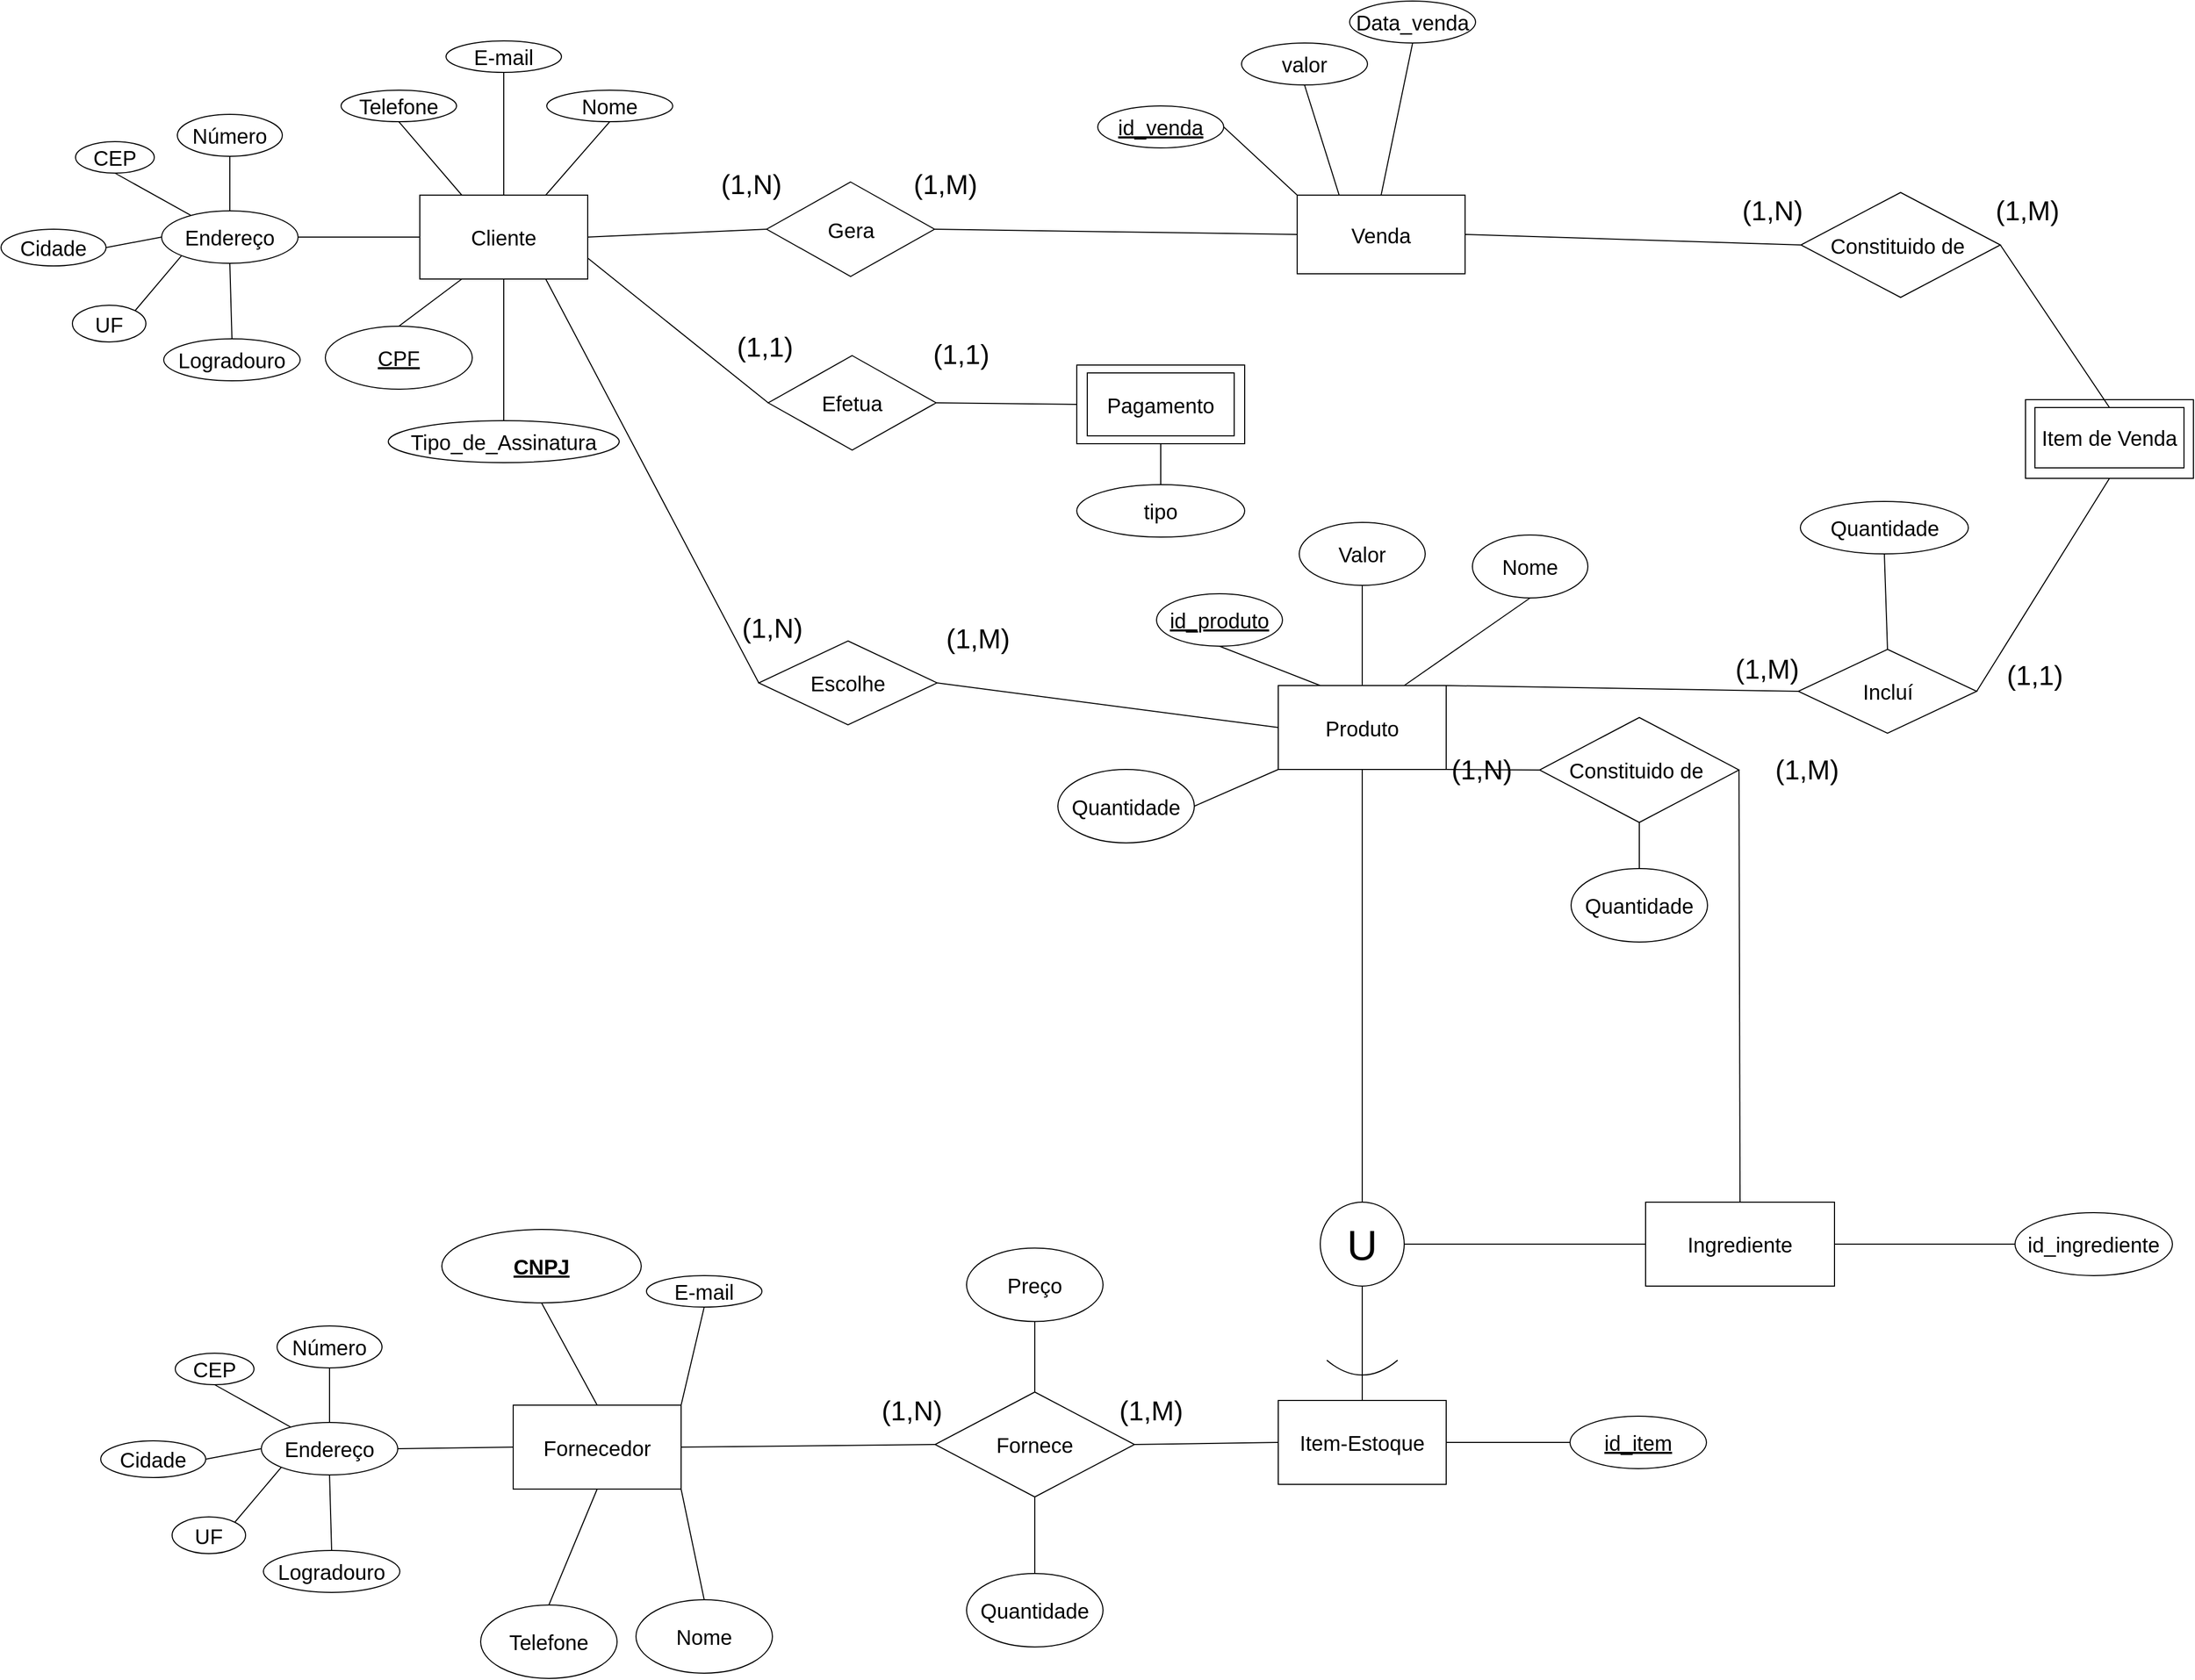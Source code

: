 <mxfile version="24.7.17">
  <diagram name="Página-1" id="vJEMWnyEoqHbHypD12Wy">
    <mxGraphModel dx="1707" dy="1764" grid="0" gridSize="10" guides="1" tooltips="1" connect="1" arrows="1" fold="1" page="1" pageScale="1" pageWidth="827" pageHeight="1169" background="none" math="0" shadow="0">
      <root>
        <mxCell id="0" />
        <mxCell id="1" parent="0" />
        <mxCell id="2FXXEjFqD5Uwn6YSj8MS-2" value="&lt;font style=&quot;font-size: 20px;&quot;&gt;Produto&lt;/font&gt;" style="rounded=0;whiteSpace=wrap;html=1;" parent="1" vertex="1">
          <mxGeometry x="760" y="492.5" width="160" height="80" as="geometry" />
        </mxCell>
        <mxCell id="2FXXEjFqD5Uwn6YSj8MS-7" value="&lt;font style=&quot;font-size: 20px;&quot;&gt;Cliente&lt;/font&gt;" style="rounded=0;whiteSpace=wrap;html=1;" parent="1" vertex="1">
          <mxGeometry x="-58" y="25" width="160" height="80" as="geometry" />
        </mxCell>
        <mxCell id="2FXXEjFqD5Uwn6YSj8MS-8" value="&lt;font style=&quot;font-size: 20px;&quot;&gt;Escolhe&lt;/font&gt;" style="rhombus;whiteSpace=wrap;html=1;" parent="1" vertex="1">
          <mxGeometry x="265" y="450" width="170" height="80" as="geometry" />
        </mxCell>
        <mxCell id="2FXXEjFqD5Uwn6YSj8MS-18" value="&lt;font style=&quot;font-size: 20px;&quot;&gt;Nome&lt;/font&gt;" style="ellipse;whiteSpace=wrap;html=1;" parent="1" vertex="1">
          <mxGeometry x="63" y="-75" width="120" height="30" as="geometry" />
        </mxCell>
        <mxCell id="2FXXEjFqD5Uwn6YSj8MS-21" value="&lt;font style=&quot;font-size: 20px;&quot;&gt;&lt;u&gt;CPF&lt;/u&gt;&lt;/font&gt;" style="ellipse;whiteSpace=wrap;html=1;" parent="1" vertex="1">
          <mxGeometry x="-148" y="150" width="140" height="60" as="geometry" />
        </mxCell>
        <mxCell id="2FXXEjFqD5Uwn6YSj8MS-23" value="&lt;span style=&quot;font-size: 20px;&quot;&gt;Tipo_de_Assinatura&lt;/span&gt;" style="ellipse;whiteSpace=wrap;html=1;" parent="1" vertex="1">
          <mxGeometry x="-88" y="240" width="220" height="40" as="geometry" />
        </mxCell>
        <mxCell id="2FXXEjFqD5Uwn6YSj8MS-25" value="&lt;font style=&quot;font-size: 20px;&quot;&gt;E-mail&lt;/font&gt;" style="ellipse;whiteSpace=wrap;html=1;" parent="1" vertex="1">
          <mxGeometry x="-33" y="-122" width="110" height="30" as="geometry" />
        </mxCell>
        <mxCell id="2FXXEjFqD5Uwn6YSj8MS-27" value="&lt;font style=&quot;font-size: 20px;&quot;&gt;Telefone&lt;/font&gt;" style="ellipse;whiteSpace=wrap;html=1;" parent="1" vertex="1">
          <mxGeometry x="-133" y="-75" width="110" height="30" as="geometry" />
        </mxCell>
        <mxCell id="2FXXEjFqD5Uwn6YSj8MS-35" value="&lt;font style=&quot;font-size: 20px;&quot;&gt;&lt;u&gt;id_produto&lt;/u&gt;&lt;/font&gt;" style="ellipse;whiteSpace=wrap;html=1;" parent="1" vertex="1">
          <mxGeometry x="644" y="405" width="120" height="50" as="geometry" />
        </mxCell>
        <mxCell id="2FXXEjFqD5Uwn6YSj8MS-37" value="&lt;font style=&quot;font-size: 20px;&quot;&gt;Nome&lt;/font&gt;" style="ellipse;whiteSpace=wrap;html=1;" parent="1" vertex="1">
          <mxGeometry x="945" y="349" width="110" height="60" as="geometry" />
        </mxCell>
        <mxCell id="2FXXEjFqD5Uwn6YSj8MS-43" value="&lt;font style=&quot;font-size: 20px;&quot;&gt;Quantidade&lt;/font&gt;" style="ellipse;whiteSpace=wrap;html=1;" parent="1" vertex="1">
          <mxGeometry x="550" y="572.5" width="130" height="70" as="geometry" />
        </mxCell>
        <mxCell id="2FXXEjFqD5Uwn6YSj8MS-45" value="&lt;font style=&quot;font-size: 20px;&quot;&gt;Valor&lt;/font&gt;" style="ellipse;whiteSpace=wrap;html=1;" parent="1" vertex="1">
          <mxGeometry x="780" y="337" width="120" height="60" as="geometry" />
        </mxCell>
        <mxCell id="2FXXEjFqD5Uwn6YSj8MS-75" value="" style="endArrow=none;html=1;rounded=0;exitX=0.5;exitY=1;exitDx=0;exitDy=0;entryX=0.25;entryY=0;entryDx=0;entryDy=0;" parent="1" source="2FXXEjFqD5Uwn6YSj8MS-35" target="2FXXEjFqD5Uwn6YSj8MS-2" edge="1">
          <mxGeometry width="50" height="50" relative="1" as="geometry">
            <mxPoint x="840" y="662.5" as="sourcePoint" />
            <mxPoint x="800" y="582.5" as="targetPoint" />
          </mxGeometry>
        </mxCell>
        <mxCell id="2FXXEjFqD5Uwn6YSj8MS-76" value="" style="endArrow=none;html=1;rounded=0;exitX=0.5;exitY=1;exitDx=0;exitDy=0;entryX=0.75;entryY=0;entryDx=0;entryDy=0;" parent="1" source="2FXXEjFqD5Uwn6YSj8MS-37" target="2FXXEjFqD5Uwn6YSj8MS-2" edge="1">
          <mxGeometry width="50" height="50" relative="1" as="geometry">
            <mxPoint x="800" y="642.5" as="sourcePoint" />
            <mxPoint x="915" y="501" as="targetPoint" />
          </mxGeometry>
        </mxCell>
        <mxCell id="2FXXEjFqD5Uwn6YSj8MS-77" value="" style="endArrow=none;html=1;rounded=0;exitX=1;exitY=0.5;exitDx=0;exitDy=0;entryX=0;entryY=1;entryDx=0;entryDy=0;" parent="1" source="2FXXEjFqD5Uwn6YSj8MS-43" target="2FXXEjFqD5Uwn6YSj8MS-2" edge="1">
          <mxGeometry width="50" height="50" relative="1" as="geometry">
            <mxPoint x="640" y="592.5" as="sourcePoint" />
            <mxPoint x="820" y="592.5" as="targetPoint" />
          </mxGeometry>
        </mxCell>
        <mxCell id="2FXXEjFqD5Uwn6YSj8MS-78" value="" style="endArrow=none;html=1;rounded=0;exitX=0.5;exitY=1;exitDx=0;exitDy=0;" parent="1" source="2FXXEjFqD5Uwn6YSj8MS-45" target="2FXXEjFqD5Uwn6YSj8MS-2" edge="1">
          <mxGeometry width="50" height="50" relative="1" as="geometry">
            <mxPoint x="630.0" y="482.5" as="sourcePoint" />
            <mxPoint x="830" y="602.5" as="targetPoint" />
          </mxGeometry>
        </mxCell>
        <mxCell id="2FXXEjFqD5Uwn6YSj8MS-79" value="" style="endArrow=none;html=1;rounded=0;exitX=0;exitY=0.5;exitDx=0;exitDy=0;entryX=1;entryY=1;entryDx=0;entryDy=0;" parent="1" source="KZcAOmHXJrTHvpEGFcvV-15" target="2FXXEjFqD5Uwn6YSj8MS-2" edge="1">
          <mxGeometry width="50" height="50" relative="1" as="geometry">
            <mxPoint x="800" y="620" as="sourcePoint" />
            <mxPoint x="680" y="800" as="targetPoint" />
          </mxGeometry>
        </mxCell>
        <mxCell id="2FXXEjFqD5Uwn6YSj8MS-80" value="" style="endArrow=none;html=1;rounded=0;exitX=0.75;exitY=0;exitDx=0;exitDy=0;entryX=0.5;entryY=1;entryDx=0;entryDy=0;" parent="1" source="2FXXEjFqD5Uwn6YSj8MS-7" target="2FXXEjFqD5Uwn6YSj8MS-18" edge="1">
          <mxGeometry width="50" height="50" relative="1" as="geometry">
            <mxPoint x="232" y="65" as="sourcePoint" />
            <mxPoint x="282" y="15" as="targetPoint" />
          </mxGeometry>
        </mxCell>
        <mxCell id="2FXXEjFqD5Uwn6YSj8MS-82" value="" style="endArrow=none;html=1;rounded=0;exitX=0.5;exitY=0;exitDx=0;exitDy=0;entryX=0.5;entryY=1;entryDx=0;entryDy=0;" parent="1" source="2FXXEjFqD5Uwn6YSj8MS-7" target="2FXXEjFqD5Uwn6YSj8MS-25" edge="1">
          <mxGeometry width="50" height="50" relative="1" as="geometry">
            <mxPoint x="112" y="35" as="sourcePoint" />
            <mxPoint x="212" y="10" as="targetPoint" />
          </mxGeometry>
        </mxCell>
        <mxCell id="2FXXEjFqD5Uwn6YSj8MS-83" value="" style="endArrow=none;html=1;rounded=0;exitX=0.25;exitY=0;exitDx=0;exitDy=0;entryX=0.5;entryY=1;entryDx=0;entryDy=0;" parent="1" source="2FXXEjFqD5Uwn6YSj8MS-7" target="2FXXEjFqD5Uwn6YSj8MS-27" edge="1">
          <mxGeometry width="50" height="50" relative="1" as="geometry">
            <mxPoint x="122" y="45" as="sourcePoint" />
            <mxPoint x="32" y="-65" as="targetPoint" />
          </mxGeometry>
        </mxCell>
        <mxCell id="2FXXEjFqD5Uwn6YSj8MS-84" value="" style="endArrow=none;html=1;rounded=0;exitX=0.5;exitY=1;exitDx=0;exitDy=0;entryX=0.5;entryY=0;entryDx=0;entryDy=0;" parent="1" source="2FXXEjFqD5Uwn6YSj8MS-7" target="2FXXEjFqD5Uwn6YSj8MS-23" edge="1">
          <mxGeometry width="50" height="50" relative="1" as="geometry">
            <mxPoint x="132" y="55" as="sourcePoint" />
            <mxPoint x="46" y="298" as="targetPoint" />
          </mxGeometry>
        </mxCell>
        <mxCell id="2FXXEjFqD5Uwn6YSj8MS-85" value="" style="endArrow=none;html=1;rounded=0;entryX=0.5;entryY=0;entryDx=0;entryDy=0;exitX=0.25;exitY=1;exitDx=0;exitDy=0;" parent="1" source="2FXXEjFqD5Uwn6YSj8MS-7" target="2FXXEjFqD5Uwn6YSj8MS-21" edge="1">
          <mxGeometry width="50" height="50" relative="1" as="geometry">
            <mxPoint x="2" y="115" as="sourcePoint" />
            <mxPoint x="-118" y="85" as="targetPoint" />
          </mxGeometry>
        </mxCell>
        <mxCell id="2FXXEjFqD5Uwn6YSj8MS-89" value="&lt;span style=&quot;font-size: 20px;&quot;&gt;Endereço&lt;/span&gt;" style="ellipse;whiteSpace=wrap;html=1;" parent="1" vertex="1">
          <mxGeometry x="-304" y="40" width="130" height="50" as="geometry" />
        </mxCell>
        <mxCell id="2FXXEjFqD5Uwn6YSj8MS-90" value="" style="endArrow=none;html=1;rounded=0;exitX=0;exitY=0.5;exitDx=0;exitDy=0;entryX=1;entryY=0.5;entryDx=0;entryDy=0;" parent="1" source="2FXXEjFqD5Uwn6YSj8MS-7" target="2FXXEjFqD5Uwn6YSj8MS-89" edge="1">
          <mxGeometry width="50" height="50" relative="1" as="geometry">
            <mxPoint x="32" y="35" as="sourcePoint" />
            <mxPoint x="42" y="-55" as="targetPoint" />
          </mxGeometry>
        </mxCell>
        <mxCell id="2FXXEjFqD5Uwn6YSj8MS-92" value="&lt;font style=&quot;font-size: 20px;&quot;&gt;Venda&lt;/font&gt;" style="rounded=0;whiteSpace=wrap;html=1;" parent="1" vertex="1">
          <mxGeometry x="778" y="25" width="160" height="75" as="geometry" />
        </mxCell>
        <mxCell id="zRSC-BOtXgD7wjb17peZ-1" value="&lt;font style=&quot;font-size: 20px;&quot;&gt;Data_venda&lt;/font&gt;" style="ellipse;whiteSpace=wrap;html=1;" parent="1" vertex="1">
          <mxGeometry x="828" y="-160" width="120" height="40" as="geometry" />
        </mxCell>
        <mxCell id="zRSC-BOtXgD7wjb17peZ-2" value="&lt;font style=&quot;font-size: 20px;&quot;&gt;valor&lt;/font&gt;" style="ellipse;whiteSpace=wrap;html=1;" parent="1" vertex="1">
          <mxGeometry x="725" y="-120" width="120" height="40" as="geometry" />
        </mxCell>
        <mxCell id="zRSC-BOtXgD7wjb17peZ-3" value="&lt;font style=&quot;font-size: 20px;&quot;&gt;&lt;u&gt;id_venda&lt;/u&gt;&lt;/font&gt;" style="ellipse;whiteSpace=wrap;html=1;" parent="1" vertex="1">
          <mxGeometry x="588" y="-60" width="120" height="40" as="geometry" />
        </mxCell>
        <mxCell id="zRSC-BOtXgD7wjb17peZ-23" value="&lt;font style=&quot;font-size: 20px;&quot;&gt;Efetua&lt;/font&gt;" style="rhombus;whiteSpace=wrap;html=1;" parent="1" vertex="1">
          <mxGeometry x="274" y="178" width="160" height="90" as="geometry" />
        </mxCell>
        <mxCell id="zRSC-BOtXgD7wjb17peZ-27" value="&lt;font style=&quot;font-size: 20px;&quot;&gt;Incluí&lt;/font&gt;" style="rhombus;whiteSpace=wrap;html=1;" parent="1" vertex="1">
          <mxGeometry x="1255.5" y="458" width="170" height="80" as="geometry" />
        </mxCell>
        <mxCell id="zRSC-BOtXgD7wjb17peZ-30" value="" style="endArrow=none;html=1;rounded=0;exitX=0;exitY=0;exitDx=0;exitDy=0;entryX=0.5;entryY=1;entryDx=0;entryDy=0;" parent="1" source="2FXXEjFqD5Uwn6YSj8MS-92" edge="1">
          <mxGeometry width="50" height="50" relative="1" as="geometry">
            <mxPoint x="508" y="20" as="sourcePoint" />
            <mxPoint x="708.0" y="-40" as="targetPoint" />
          </mxGeometry>
        </mxCell>
        <mxCell id="zRSC-BOtXgD7wjb17peZ-31" value="" style="endArrow=none;html=1;rounded=0;exitX=0.25;exitY=0;exitDx=0;exitDy=0;entryX=0.5;entryY=1;entryDx=0;entryDy=0;" parent="1" source="2FXXEjFqD5Uwn6YSj8MS-92" target="zRSC-BOtXgD7wjb17peZ-2" edge="1">
          <mxGeometry width="50" height="50" relative="1" as="geometry">
            <mxPoint x="758" y="-5" as="sourcePoint" />
            <mxPoint x="718" y="-30" as="targetPoint" />
          </mxGeometry>
        </mxCell>
        <mxCell id="zRSC-BOtXgD7wjb17peZ-32" value="" style="endArrow=none;html=1;rounded=0;exitX=0.5;exitY=0;exitDx=0;exitDy=0;entryX=0.5;entryY=1;entryDx=0;entryDy=0;" parent="1" source="2FXXEjFqD5Uwn6YSj8MS-92" target="zRSC-BOtXgD7wjb17peZ-1" edge="1">
          <mxGeometry width="50" height="50" relative="1" as="geometry">
            <mxPoint x="768" y="5" as="sourcePoint" />
            <mxPoint x="728" y="-20" as="targetPoint" />
          </mxGeometry>
        </mxCell>
        <mxCell id="lzSm2pYTbfIAcmbfj_6p-7" value="" style="rounded=0;whiteSpace=wrap;html=1;" parent="1" vertex="1">
          <mxGeometry x="1472" y="220" width="160" height="75" as="geometry" />
        </mxCell>
        <mxCell id="lzSm2pYTbfIAcmbfj_6p-8" value="" style="rounded=0;whiteSpace=wrap;html=1;" parent="1" vertex="1">
          <mxGeometry x="568" y="187" width="160" height="75" as="geometry" />
        </mxCell>
        <mxCell id="lzSm2pYTbfIAcmbfj_6p-11" value="&lt;font style=&quot;font-size: 20px;&quot;&gt;Constituido de&amp;nbsp;&lt;/font&gt;" style="rhombus;whiteSpace=wrap;html=1;" parent="1" vertex="1">
          <mxGeometry x="1258" y="22.5" width="190" height="100" as="geometry" />
        </mxCell>
        <mxCell id="lzSm2pYTbfIAcmbfj_6p-12" value="" style="endArrow=none;html=1;rounded=0;entryX=1;entryY=0.5;entryDx=0;entryDy=0;exitX=0.5;exitY=0;exitDx=0;exitDy=0;" parent="1" source="KZcAOmHXJrTHvpEGFcvV-12" target="lzSm2pYTbfIAcmbfj_6p-11" edge="1">
          <mxGeometry width="50" height="50" relative="1" as="geometry">
            <mxPoint x="1370" y="470" as="sourcePoint" />
            <mxPoint x="1420" y="420" as="targetPoint" />
          </mxGeometry>
        </mxCell>
        <mxCell id="lzSm2pYTbfIAcmbfj_6p-13" value="" style="endArrow=none;html=1;rounded=0;entryX=1;entryY=0.5;entryDx=0;entryDy=0;exitX=0.5;exitY=1;exitDx=0;exitDy=0;" parent="1" source="lzSm2pYTbfIAcmbfj_6p-7" target="zRSC-BOtXgD7wjb17peZ-27" edge="1">
          <mxGeometry width="50" height="50" relative="1" as="geometry">
            <mxPoint x="1840" y="348" as="sourcePoint" />
            <mxPoint x="1670" y="260" as="targetPoint" />
          </mxGeometry>
        </mxCell>
        <mxCell id="lzSm2pYTbfIAcmbfj_6p-14" value="" style="endArrow=none;html=1;rounded=0;exitX=0;exitY=0.5;exitDx=0;exitDy=0;entryX=1;entryY=0;entryDx=0;entryDy=0;" parent="1" source="zRSC-BOtXgD7wjb17peZ-27" target="2FXXEjFqD5Uwn6YSj8MS-2" edge="1">
          <mxGeometry width="50" height="50" relative="1" as="geometry">
            <mxPoint x="690" y="570" as="sourcePoint" />
            <mxPoint x="915" y="533" as="targetPoint" />
          </mxGeometry>
        </mxCell>
        <mxCell id="lzSm2pYTbfIAcmbfj_6p-15" value="" style="endArrow=none;html=1;rounded=0;entryX=1;entryY=0.5;entryDx=0;entryDy=0;exitX=0;exitY=0.5;exitDx=0;exitDy=0;" parent="1" source="lzSm2pYTbfIAcmbfj_6p-11" target="2FXXEjFqD5Uwn6YSj8MS-92" edge="1">
          <mxGeometry width="50" height="50" relative="1" as="geometry">
            <mxPoint x="1257" y="75.0" as="sourcePoint" />
            <mxPoint x="1117" y="225" as="targetPoint" />
          </mxGeometry>
        </mxCell>
        <mxCell id="lzSm2pYTbfIAcmbfj_6p-17" value="" style="endArrow=none;html=1;rounded=0;entryX=1;entryY=0.5;entryDx=0;entryDy=0;exitX=0;exitY=0.5;exitDx=0;exitDy=0;" parent="1" source="lzSm2pYTbfIAcmbfj_6p-8" target="zRSC-BOtXgD7wjb17peZ-23" edge="1">
          <mxGeometry width="50" height="50" relative="1" as="geometry">
            <mxPoint x="750" y="400" as="sourcePoint" />
            <mxPoint x="1014" y="208" as="targetPoint" />
          </mxGeometry>
        </mxCell>
        <mxCell id="lzSm2pYTbfIAcmbfj_6p-18" value="" style="endArrow=none;html=1;rounded=0;entryX=1;entryY=0.75;entryDx=0;entryDy=0;exitX=0;exitY=0.5;exitDx=0;exitDy=0;" parent="1" source="zRSC-BOtXgD7wjb17peZ-23" target="2FXXEjFqD5Uwn6YSj8MS-7" edge="1">
          <mxGeometry width="50" height="50" relative="1" as="geometry">
            <mxPoint x="980" y="220" as="sourcePoint" />
            <mxPoint x="844" y="218" as="targetPoint" />
          </mxGeometry>
        </mxCell>
        <mxCell id="lzSm2pYTbfIAcmbfj_6p-24" value="" style="endArrow=none;html=1;rounded=0;exitX=0.75;exitY=1;exitDx=0;exitDy=0;entryX=0;entryY=0.5;entryDx=0;entryDy=0;" parent="1" source="2FXXEjFqD5Uwn6YSj8MS-7" target="2FXXEjFqD5Uwn6YSj8MS-8" edge="1">
          <mxGeometry width="50" height="50" relative="1" as="geometry">
            <mxPoint x="1120" y="420" as="sourcePoint" />
            <mxPoint x="1170" y="370" as="targetPoint" />
          </mxGeometry>
        </mxCell>
        <mxCell id="lzSm2pYTbfIAcmbfj_6p-25" value="" style="endArrow=none;html=1;rounded=0;exitX=1;exitY=0.5;exitDx=0;exitDy=0;entryX=0;entryY=0.5;entryDx=0;entryDy=0;" parent="1" source="2FXXEjFqD5Uwn6YSj8MS-8" target="2FXXEjFqD5Uwn6YSj8MS-2" edge="1">
          <mxGeometry width="50" height="50" relative="1" as="geometry">
            <mxPoint x="1120" y="420" as="sourcePoint" />
            <mxPoint x="1170" y="370" as="targetPoint" />
            <Array as="points" />
          </mxGeometry>
        </mxCell>
        <mxCell id="lzSm2pYTbfIAcmbfj_6p-30" value="&lt;font style=&quot;font-size: 20px;&quot;&gt;Pagamento&lt;/font&gt;" style="rounded=0;whiteSpace=wrap;html=1;" parent="1" vertex="1">
          <mxGeometry x="578" y="194.5" width="140" height="60" as="geometry" />
        </mxCell>
        <mxCell id="lzSm2pYTbfIAcmbfj_6p-31" value="&lt;font style=&quot;font-size: 20px;&quot;&gt;tipo&lt;/font&gt;" style="ellipse;whiteSpace=wrap;html=1;" parent="1" vertex="1">
          <mxGeometry x="568" y="301" width="160" height="50" as="geometry" />
        </mxCell>
        <mxCell id="lzSm2pYTbfIAcmbfj_6p-32" value="" style="endArrow=none;html=1;rounded=0;entryX=0.5;entryY=0;entryDx=0;entryDy=0;exitX=0.5;exitY=1;exitDx=0;exitDy=0;" parent="1" source="lzSm2pYTbfIAcmbfj_6p-8" target="lzSm2pYTbfIAcmbfj_6p-31" edge="1">
          <mxGeometry width="50" height="50" relative="1" as="geometry">
            <mxPoint x="656" y="304.5" as="sourcePoint" />
            <mxPoint x="616" y="116.5" as="targetPoint" />
            <Array as="points" />
          </mxGeometry>
        </mxCell>
        <mxCell id="lzSm2pYTbfIAcmbfj_6p-34" value="&lt;font style=&quot;font-size: 26px;&quot;&gt;(1,N)&lt;/font&gt;" style="text;html=1;align=center;verticalAlign=middle;whiteSpace=wrap;rounded=0;" parent="1" vertex="1">
          <mxGeometry x="248" y="422.5" width="60" height="30" as="geometry" />
        </mxCell>
        <mxCell id="lzSm2pYTbfIAcmbfj_6p-35" value="&lt;font style=&quot;font-size: 26px;&quot;&gt;(1,M)&lt;/font&gt;" style="text;html=1;align=center;verticalAlign=middle;whiteSpace=wrap;rounded=0;" parent="1" vertex="1">
          <mxGeometry x="444" y="432.5" width="60" height="30" as="geometry" />
        </mxCell>
        <mxCell id="lzSm2pYTbfIAcmbfj_6p-36" value="&lt;font style=&quot;font-size: 26px;&quot;&gt;(1,1)&lt;/font&gt;" style="text;html=1;align=center;verticalAlign=middle;whiteSpace=wrap;rounded=0;" parent="1" vertex="1">
          <mxGeometry x="241" y="155" width="60" height="30" as="geometry" />
        </mxCell>
        <mxCell id="lzSm2pYTbfIAcmbfj_6p-37" value="&lt;font style=&quot;font-size: 26px;&quot;&gt;(1,1)&lt;/font&gt;" style="text;html=1;align=center;verticalAlign=middle;whiteSpace=wrap;rounded=0;" parent="1" vertex="1">
          <mxGeometry x="428" y="162" width="60" height="30" as="geometry" />
        </mxCell>
        <mxCell id="KZcAOmHXJrTHvpEGFcvV-1" value="&lt;font style=&quot;font-size: 26px;&quot;&gt;(1,N)&lt;/font&gt;" style="text;html=1;align=center;verticalAlign=middle;whiteSpace=wrap;rounded=0;" parent="1" vertex="1">
          <mxGeometry x="1201" y="25" width="60" height="30" as="geometry" />
        </mxCell>
        <mxCell id="KZcAOmHXJrTHvpEGFcvV-2" value="&lt;font style=&quot;font-size: 26px;&quot;&gt;(1,M)&lt;/font&gt;" style="text;html=1;align=center;verticalAlign=middle;whiteSpace=wrap;rounded=0;" parent="1" vertex="1">
          <mxGeometry x="1444" y="25" width="60" height="30" as="geometry" />
        </mxCell>
        <mxCell id="KZcAOmHXJrTHvpEGFcvV-8" value="&lt;font style=&quot;font-size: 26px;&quot;&gt;(1,1)&lt;/font&gt;" style="text;html=1;align=center;verticalAlign=middle;whiteSpace=wrap;rounded=0;" parent="1" vertex="1">
          <mxGeometry x="1450.5" y="467.5" width="60" height="30" as="geometry" />
        </mxCell>
        <mxCell id="KZcAOmHXJrTHvpEGFcvV-9" value="&lt;font style=&quot;font-size: 26px;&quot;&gt;(1,M)&lt;/font&gt;" style="text;html=1;align=center;verticalAlign=middle;whiteSpace=wrap;rounded=0;" parent="1" vertex="1">
          <mxGeometry x="1195.5" y="461.5" width="60" height="30" as="geometry" />
        </mxCell>
        <mxCell id="KZcAOmHXJrTHvpEGFcvV-12" value="&lt;font style=&quot;font-size: 20px;&quot;&gt;Item de Venda&lt;/font&gt;" style="rounded=0;whiteSpace=wrap;html=1;" parent="1" vertex="1">
          <mxGeometry x="1481" y="227.5" width="142" height="57.5" as="geometry" />
        </mxCell>
        <mxCell id="KZcAOmHXJrTHvpEGFcvV-15" value="&lt;font style=&quot;font-size: 20px;&quot;&gt;Constituido de&amp;nbsp;&lt;/font&gt;" style="rhombus;whiteSpace=wrap;html=1;" parent="1" vertex="1">
          <mxGeometry x="1009" y="523" width="190" height="100" as="geometry" />
        </mxCell>
        <mxCell id="KZcAOmHXJrTHvpEGFcvV-18" value="&lt;font style=&quot;font-size: 20px;&quot;&gt;Ingrediente&lt;/font&gt;" style="rounded=0;whiteSpace=wrap;html=1;" parent="1" vertex="1">
          <mxGeometry x="1110" y="985" width="180" height="80" as="geometry" />
        </mxCell>
        <mxCell id="KZcAOmHXJrTHvpEGFcvV-19" value="&lt;font style=&quot;font-size: 20px;&quot;&gt;id_ingrediente&lt;/font&gt;" style="ellipse;whiteSpace=wrap;html=1;" parent="1" vertex="1">
          <mxGeometry x="1462" y="995" width="150" height="60" as="geometry" />
        </mxCell>
        <mxCell id="KZcAOmHXJrTHvpEGFcvV-22" value="" style="endArrow=none;html=1;rounded=0;exitX=1;exitY=0.5;exitDx=0;exitDy=0;entryX=0.5;entryY=0;entryDx=0;entryDy=0;" parent="1" source="KZcAOmHXJrTHvpEGFcvV-15" target="KZcAOmHXJrTHvpEGFcvV-18" edge="1">
          <mxGeometry width="50" height="50" relative="1" as="geometry">
            <mxPoint x="1270" y="735" as="sourcePoint" />
            <mxPoint x="1320" y="685" as="targetPoint" />
          </mxGeometry>
        </mxCell>
        <mxCell id="KZcAOmHXJrTHvpEGFcvV-23" value="" style="endArrow=none;html=1;rounded=0;exitX=0;exitY=0.5;exitDx=0;exitDy=0;entryX=1;entryY=0.5;entryDx=0;entryDy=0;" parent="1" source="KZcAOmHXJrTHvpEGFcvV-19" target="KZcAOmHXJrTHvpEGFcvV-18" edge="1">
          <mxGeometry width="50" height="50" relative="1" as="geometry">
            <mxPoint x="1116" y="915" as="sourcePoint" />
            <mxPoint x="1226" y="1035" as="targetPoint" />
            <Array as="points" />
          </mxGeometry>
        </mxCell>
        <mxCell id="KZcAOmHXJrTHvpEGFcvV-31" value="&lt;font style=&quot;font-size: 26px;&quot;&gt;(1,N)&lt;/font&gt;" style="text;html=1;align=center;verticalAlign=middle;whiteSpace=wrap;rounded=0;" parent="1" vertex="1">
          <mxGeometry x="924" y="558" width="60" height="30" as="geometry" />
        </mxCell>
        <mxCell id="KZcAOmHXJrTHvpEGFcvV-35" value="&lt;font style=&quot;font-size: 26px;&quot;&gt;(1,M)&lt;/font&gt;" style="text;html=1;align=center;verticalAlign=middle;whiteSpace=wrap;rounded=0;" parent="1" vertex="1">
          <mxGeometry x="1234" y="558" width="60" height="30" as="geometry" />
        </mxCell>
        <mxCell id="UTq2jiG_B_x0J6B0BYqy-1" value="&lt;span style=&quot;font-size: 20px;&quot;&gt;Logradouro&lt;/span&gt;" style="ellipse;whiteSpace=wrap;html=1;" parent="1" vertex="1">
          <mxGeometry x="-302" y="162" width="130" height="40" as="geometry" />
        </mxCell>
        <mxCell id="UTq2jiG_B_x0J6B0BYqy-2" value="&lt;span style=&quot;font-size: 20px;&quot;&gt;Número&lt;/span&gt;" style="ellipse;whiteSpace=wrap;html=1;" parent="1" vertex="1">
          <mxGeometry x="-289" y="-52" width="100" height="40" as="geometry" />
        </mxCell>
        <mxCell id="UTq2jiG_B_x0J6B0BYqy-3" value="&lt;span style=&quot;font-size: 20px;&quot;&gt;CEP&lt;/span&gt;" style="ellipse;whiteSpace=wrap;html=1;" parent="1" vertex="1">
          <mxGeometry x="-386" y="-26" width="75" height="30" as="geometry" />
        </mxCell>
        <mxCell id="UTq2jiG_B_x0J6B0BYqy-4" value="&lt;span style=&quot;font-size: 20px;&quot;&gt;Cidade&lt;/span&gt;" style="ellipse;whiteSpace=wrap;html=1;" parent="1" vertex="1">
          <mxGeometry x="-457" y="57.5" width="100" height="35" as="geometry" />
        </mxCell>
        <mxCell id="UTq2jiG_B_x0J6B0BYqy-5" value="&lt;span style=&quot;font-size: 20px;&quot;&gt;UF&lt;/span&gt;" style="ellipse;whiteSpace=wrap;html=1;" parent="1" vertex="1">
          <mxGeometry x="-389" y="130" width="70" height="35" as="geometry" />
        </mxCell>
        <mxCell id="UTq2jiG_B_x0J6B0BYqy-6" value="" style="endArrow=none;html=1;rounded=0;exitX=0.5;exitY=1;exitDx=0;exitDy=0;entryX=0.5;entryY=0;entryDx=0;entryDy=0;" parent="1" source="2FXXEjFqD5Uwn6YSj8MS-89" target="UTq2jiG_B_x0J6B0BYqy-1" edge="1">
          <mxGeometry width="50" height="50" relative="1" as="geometry">
            <mxPoint x="-20" y="130" as="sourcePoint" />
            <mxPoint x="-61" y="-20" as="targetPoint" />
            <Array as="points" />
          </mxGeometry>
        </mxCell>
        <mxCell id="UTq2jiG_B_x0J6B0BYqy-7" value="" style="endArrow=none;html=1;rounded=0;entryX=0.5;entryY=1;entryDx=0;entryDy=0;" parent="1" source="2FXXEjFqD5Uwn6YSj8MS-89" target="UTq2jiG_B_x0J6B0BYqy-3" edge="1">
          <mxGeometry width="50" height="50" relative="1" as="geometry">
            <mxPoint x="-139" y="57" as="sourcePoint" />
            <mxPoint x="-225" y="-120" as="targetPoint" />
          </mxGeometry>
        </mxCell>
        <mxCell id="UTq2jiG_B_x0J6B0BYqy-8" value="" style="endArrow=none;html=1;rounded=0;exitX=0.5;exitY=0;exitDx=0;exitDy=0;entryX=0.5;entryY=1;entryDx=0;entryDy=0;" parent="1" source="2FXXEjFqD5Uwn6YSj8MS-89" target="UTq2jiG_B_x0J6B0BYqy-2" edge="1">
          <mxGeometry width="50" height="50" relative="1" as="geometry">
            <mxPoint x="-129" y="67" as="sourcePoint" />
            <mxPoint x="-215" y="-110" as="targetPoint" />
            <Array as="points" />
          </mxGeometry>
        </mxCell>
        <mxCell id="UTq2jiG_B_x0J6B0BYqy-9" value="" style="endArrow=none;html=1;rounded=0;exitX=0;exitY=0.5;exitDx=0;exitDy=0;entryX=1;entryY=0.5;entryDx=0;entryDy=0;" parent="1" source="2FXXEjFqD5Uwn6YSj8MS-89" target="UTq2jiG_B_x0J6B0BYqy-4" edge="1">
          <mxGeometry width="50" height="50" relative="1" as="geometry">
            <mxPoint x="-119" y="77" as="sourcePoint" />
            <mxPoint x="-205" y="-100" as="targetPoint" />
            <Array as="points" />
          </mxGeometry>
        </mxCell>
        <mxCell id="UTq2jiG_B_x0J6B0BYqy-10" value="" style="endArrow=none;html=1;rounded=0;exitX=0;exitY=1;exitDx=0;exitDy=0;entryX=1;entryY=0;entryDx=0;entryDy=0;" parent="1" source="2FXXEjFqD5Uwn6YSj8MS-89" target="UTq2jiG_B_x0J6B0BYqy-5" edge="1">
          <mxGeometry width="50" height="50" relative="1" as="geometry">
            <mxPoint x="-109" y="87" as="sourcePoint" />
            <mxPoint x="-195" y="-90" as="targetPoint" />
            <Array as="points" />
          </mxGeometry>
        </mxCell>
        <mxCell id="yXay3HCeMSwOIA3PywSB-1" value="&lt;font style=&quot;font-size: 20px;&quot;&gt;Gera&lt;/font&gt;" style="rhombus;whiteSpace=wrap;html=1;" parent="1" vertex="1">
          <mxGeometry x="272.5" y="12.5" width="160" height="90" as="geometry" />
        </mxCell>
        <mxCell id="yXay3HCeMSwOIA3PywSB-7" value="&lt;span style=&quot;font-size: 20px;&quot;&gt;Quantidade&lt;/span&gt;" style="ellipse;whiteSpace=wrap;html=1;" parent="1" vertex="1">
          <mxGeometry x="1257.5" y="317" width="160" height="50" as="geometry" />
        </mxCell>
        <mxCell id="yXay3HCeMSwOIA3PywSB-10" value="&lt;font style=&quot;font-size: 20px;&quot;&gt;Quantidade&lt;/font&gt;" style="ellipse;whiteSpace=wrap;html=1;" parent="1" vertex="1">
          <mxGeometry x="1039" y="667" width="130" height="70" as="geometry" />
        </mxCell>
        <mxCell id="yXay3HCeMSwOIA3PywSB-12" value="" style="endArrow=none;html=1;rounded=0;entryX=0.5;entryY=0;entryDx=0;entryDy=0;exitX=0.5;exitY=1;exitDx=0;exitDy=0;" parent="1" source="KZcAOmHXJrTHvpEGFcvV-15" target="yXay3HCeMSwOIA3PywSB-10" edge="1">
          <mxGeometry width="50" height="50" relative="1" as="geometry">
            <mxPoint x="1112" y="608" as="sourcePoint" />
            <mxPoint x="809" y="433" as="targetPoint" />
          </mxGeometry>
        </mxCell>
        <mxCell id="yXay3HCeMSwOIA3PywSB-13" value="&lt;font style=&quot;font-size: 40px;&quot;&gt;U&lt;/font&gt;" style="ellipse;whiteSpace=wrap;html=1;" parent="1" vertex="1">
          <mxGeometry x="800" y="985" width="80" height="80" as="geometry" />
        </mxCell>
        <mxCell id="yXay3HCeMSwOIA3PywSB-14" value="&lt;font style=&quot;font-size: 20px;&quot;&gt;Fornecedor&lt;/font&gt;" style="rounded=0;whiteSpace=wrap;html=1;" parent="1" vertex="1">
          <mxGeometry x="31" y="1178.5" width="160" height="80" as="geometry" />
        </mxCell>
        <mxCell id="yXay3HCeMSwOIA3PywSB-17" value="" style="endArrow=none;html=1;rounded=0;exitX=0.5;exitY=0;exitDx=0;exitDy=0;entryX=0.5;entryY=1;entryDx=0;entryDy=0;" parent="1" source="yXay3HCeMSwOIA3PywSB-13" target="2FXXEjFqD5Uwn6YSj8MS-2" edge="1">
          <mxGeometry width="50" height="50" relative="1" as="geometry">
            <mxPoint x="1080" y="755" as="sourcePoint" />
            <mxPoint x="770" y="770" as="targetPoint" />
          </mxGeometry>
        </mxCell>
        <mxCell id="yXay3HCeMSwOIA3PywSB-18" value="" style="endArrow=none;html=1;rounded=0;exitX=1;exitY=0.5;exitDx=0;exitDy=0;entryX=0;entryY=0.5;entryDx=0;entryDy=0;" parent="1" source="yXay3HCeMSwOIA3PywSB-13" target="KZcAOmHXJrTHvpEGFcvV-18" edge="1">
          <mxGeometry width="50" height="50" relative="1" as="geometry">
            <mxPoint x="1090" y="765" as="sourcePoint" />
            <mxPoint x="780" y="780" as="targetPoint" />
          </mxGeometry>
        </mxCell>
        <mxCell id="yXay3HCeMSwOIA3PywSB-19" value="&lt;font style=&quot;font-size: 20px;&quot;&gt;Item-Estoque&lt;/font&gt;" style="rounded=0;whiteSpace=wrap;html=1;" parent="1" vertex="1">
          <mxGeometry x="760" y="1174" width="160" height="80" as="geometry" />
        </mxCell>
        <mxCell id="yXay3HCeMSwOIA3PywSB-21" value="" style="endArrow=none;html=1;rounded=0;exitX=0.5;exitY=1;exitDx=0;exitDy=0;entryX=0.5;entryY=0;entryDx=0;entryDy=0;movable=0;resizable=0;rotatable=0;deletable=0;editable=0;locked=1;connectable=0;" parent="1" source="yXay3HCeMSwOIA3PywSB-13" target="yXay3HCeMSwOIA3PywSB-19" edge="1">
          <mxGeometry width="50" height="50" relative="1" as="geometry">
            <mxPoint x="962" y="1079" as="sourcePoint" />
            <mxPoint x="1289" y="1012" as="targetPoint" />
          </mxGeometry>
        </mxCell>
        <mxCell id="yXay3HCeMSwOIA3PywSB-22" value="&lt;font style=&quot;font-size: 20px;&quot;&gt;Fornece&lt;/font&gt;" style="rhombus;whiteSpace=wrap;html=1;" parent="1" vertex="1">
          <mxGeometry x="433" y="1166" width="190" height="100" as="geometry" />
        </mxCell>
        <mxCell id="yXay3HCeMSwOIA3PywSB-23" value="" style="endArrow=none;html=1;rounded=0;exitX=0;exitY=0.5;exitDx=0;exitDy=0;entryX=1;entryY=0.5;entryDx=0;entryDy=0;" parent="1" source="yXay3HCeMSwOIA3PywSB-22" target="yXay3HCeMSwOIA3PywSB-14" edge="1">
          <mxGeometry width="50" height="50" relative="1" as="geometry">
            <mxPoint x="976" y="1082" as="sourcePoint" />
            <mxPoint x="584" y="880" as="targetPoint" />
          </mxGeometry>
        </mxCell>
        <mxCell id="yXay3HCeMSwOIA3PywSB-24" value="" style="endArrow=none;html=1;rounded=0;exitX=1;exitY=0.5;exitDx=0;exitDy=0;entryX=0;entryY=0.5;entryDx=0;entryDy=0;" parent="1" source="yXay3HCeMSwOIA3PywSB-22" target="yXay3HCeMSwOIA3PywSB-19" edge="1">
          <mxGeometry width="50" height="50" relative="1" as="geometry">
            <mxPoint x="470.5" y="1247.25" as="sourcePoint" />
            <mxPoint x="835.5" y="1287.25" as="targetPoint" />
          </mxGeometry>
        </mxCell>
        <mxCell id="yXay3HCeMSwOIA3PywSB-31" value="" style="shape=dataStorage;whiteSpace=wrap;html=1;fixedSize=1;rotation=-90;movable=0;resizable=0;rotatable=0;deletable=0;editable=0;locked=1;connectable=0;" parent="1" vertex="1">
          <mxGeometry x="832.95" y="1109" width="14.1" height="67.47" as="geometry" />
        </mxCell>
        <mxCell id="yXay3HCeMSwOIA3PywSB-35" value="&lt;font style=&quot;font-size: 20px;&quot;&gt;Quantidade&lt;/font&gt;" style="ellipse;whiteSpace=wrap;html=1;" parent="1" vertex="1">
          <mxGeometry x="463" y="1339" width="130" height="70" as="geometry" />
        </mxCell>
        <mxCell id="yXay3HCeMSwOIA3PywSB-36" value="" style="endArrow=none;html=1;rounded=0;exitX=0.5;exitY=1;exitDx=0;exitDy=0;entryX=0.5;entryY=0;entryDx=0;entryDy=0;" parent="1" source="yXay3HCeMSwOIA3PywSB-22" target="yXay3HCeMSwOIA3PywSB-35" edge="1">
          <mxGeometry width="50" height="50" relative="1" as="geometry">
            <mxPoint x="443" y="1226" as="sourcePoint" />
            <mxPoint x="526" y="1351" as="targetPoint" />
          </mxGeometry>
        </mxCell>
        <mxCell id="yXay3HCeMSwOIA3PywSB-37" value="" style="endArrow=none;html=1;rounded=0;entryX=0.5;entryY=0;entryDx=0;entryDy=0;exitX=0.5;exitY=1;exitDx=0;exitDy=0;" parent="1" source="yXay3HCeMSwOIA3PywSB-38" target="yXay3HCeMSwOIA3PywSB-22" edge="1">
          <mxGeometry width="50" height="50" relative="1" as="geometry">
            <mxPoint x="648" y="1336" as="sourcePoint" />
            <mxPoint x="492" y="1416" as="targetPoint" />
            <Array as="points" />
          </mxGeometry>
        </mxCell>
        <mxCell id="yXay3HCeMSwOIA3PywSB-38" value="&lt;font style=&quot;font-size: 20px;&quot;&gt;Preço&lt;/font&gt;" style="ellipse;whiteSpace=wrap;html=1;" parent="1" vertex="1">
          <mxGeometry x="463" y="1028.75" width="130" height="70" as="geometry" />
        </mxCell>
        <mxCell id="yXay3HCeMSwOIA3PywSB-39" value="&lt;span style=&quot;font-size: 20px;&quot;&gt;&lt;b&gt;&lt;u&gt;CNPJ&lt;/u&gt;&lt;/b&gt;&lt;/span&gt;" style="ellipse;whiteSpace=wrap;html=1;" parent="1" vertex="1">
          <mxGeometry x="-37" y="1011" width="190" height="70" as="geometry" />
        </mxCell>
        <mxCell id="yXay3HCeMSwOIA3PywSB-40" value="" style="endArrow=none;html=1;rounded=0;exitX=0.5;exitY=0;exitDx=0;exitDy=0;entryX=0.5;entryY=1;entryDx=0;entryDy=0;" parent="1" source="yXay3HCeMSwOIA3PywSB-14" target="yXay3HCeMSwOIA3PywSB-39" edge="1">
          <mxGeometry width="50" height="50" relative="1" as="geometry">
            <mxPoint x="386" y="1318.5" as="sourcePoint" />
            <mxPoint x="201" y="1228.5" as="targetPoint" />
          </mxGeometry>
        </mxCell>
        <mxCell id="yXay3HCeMSwOIA3PywSB-41" value="&lt;font style=&quot;font-size: 20px;&quot;&gt;Nome&lt;/font&gt;" style="ellipse;whiteSpace=wrap;html=1;" parent="1" vertex="1">
          <mxGeometry x="148" y="1364" width="130" height="70" as="geometry" />
        </mxCell>
        <mxCell id="yXay3HCeMSwOIA3PywSB-42" value="" style="endArrow=none;html=1;rounded=0;exitX=0.5;exitY=0;exitDx=0;exitDy=0;entryX=1;entryY=1;entryDx=0;entryDy=0;" parent="1" source="yXay3HCeMSwOIA3PywSB-41" target="yXay3HCeMSwOIA3PywSB-14" edge="1">
          <mxGeometry width="50" height="50" relative="1" as="geometry">
            <mxPoint x="121" y="1268.5" as="sourcePoint" />
            <mxPoint x="16" y="1387.5" as="targetPoint" />
          </mxGeometry>
        </mxCell>
        <mxCell id="yXay3HCeMSwOIA3PywSB-43" value="&lt;span style=&quot;font-size: 20px;&quot;&gt;Telefone&lt;/span&gt;" style="ellipse;whiteSpace=wrap;html=1;" parent="1" vertex="1">
          <mxGeometry y="1369" width="130" height="70" as="geometry" />
        </mxCell>
        <mxCell id="yXay3HCeMSwOIA3PywSB-44" value="" style="endArrow=none;html=1;rounded=0;exitX=0.5;exitY=1;exitDx=0;exitDy=0;entryX=0.5;entryY=0;entryDx=0;entryDy=0;" parent="1" source="yXay3HCeMSwOIA3PywSB-14" target="yXay3HCeMSwOIA3PywSB-43" edge="1">
          <mxGeometry width="50" height="50" relative="1" as="geometry">
            <mxPoint x="121" y="1268.5" as="sourcePoint" />
            <mxPoint x="16" y="1387.5" as="targetPoint" />
          </mxGeometry>
        </mxCell>
        <mxCell id="yXay3HCeMSwOIA3PywSB-48" value="&lt;font style=&quot;font-size: 26px;&quot;&gt;(1,N)&lt;/font&gt;" style="text;html=1;align=center;verticalAlign=middle;whiteSpace=wrap;rounded=0;" parent="1" vertex="1">
          <mxGeometry x="381" y="1169" width="60" height="30" as="geometry" />
        </mxCell>
        <mxCell id="yXay3HCeMSwOIA3PywSB-49" value="&lt;font style=&quot;font-size: 26px;&quot;&gt;(1,M)&lt;/font&gt;" style="text;html=1;align=center;verticalAlign=middle;whiteSpace=wrap;rounded=0;" parent="1" vertex="1">
          <mxGeometry x="609" y="1168.75" width="60" height="30" as="geometry" />
        </mxCell>
        <mxCell id="yXay3HCeMSwOIA3PywSB-50" value="" style="endArrow=none;html=1;rounded=0;entryX=0.5;entryY=0;entryDx=0;entryDy=0;exitX=0.5;exitY=1;exitDx=0;exitDy=0;" parent="1" source="yXay3HCeMSwOIA3PywSB-7" target="zRSC-BOtXgD7wjb17peZ-27" edge="1">
          <mxGeometry width="50" height="50" relative="1" as="geometry">
            <mxPoint x="855.5" y="399.5" as="sourcePoint" />
            <mxPoint x="883.5" y="431.5" as="targetPoint" />
          </mxGeometry>
        </mxCell>
        <mxCell id="yXay3HCeMSwOIA3PywSB-52" value="&lt;font style=&quot;font-size: 26px;&quot;&gt;(1,N)&lt;/font&gt;" style="text;html=1;align=center;verticalAlign=middle;whiteSpace=wrap;rounded=0;" parent="1" vertex="1">
          <mxGeometry x="227.5" width="60" height="30" as="geometry" />
        </mxCell>
        <mxCell id="yXay3HCeMSwOIA3PywSB-53" value="&lt;font style=&quot;font-size: 26px;&quot;&gt;(1,M)&lt;/font&gt;" style="text;html=1;align=center;verticalAlign=middle;whiteSpace=wrap;rounded=0;" parent="1" vertex="1">
          <mxGeometry x="412.5" width="60" height="30" as="geometry" />
        </mxCell>
        <mxCell id="yXay3HCeMSwOIA3PywSB-66" value="" style="endArrow=none;html=1;rounded=0;exitX=0;exitY=0.5;exitDx=0;exitDy=0;entryX=1;entryY=0.5;entryDx=0;entryDy=0;" parent="1" source="yXay3HCeMSwOIA3PywSB-14" target="9mkm8Evao_Wj6QGpfnNf-35" edge="1">
          <mxGeometry width="50" height="50" relative="1" as="geometry">
            <mxPoint x="13" y="1198" as="sourcePoint" />
            <mxPoint x="-85" y="1224" as="targetPoint" />
            <Array as="points" />
          </mxGeometry>
        </mxCell>
        <mxCell id="yXay3HCeMSwOIA3PywSB-77" value="&lt;font style=&quot;font-size: 20px;&quot;&gt;E-mail&lt;/font&gt;" style="ellipse;whiteSpace=wrap;html=1;" parent="1" vertex="1">
          <mxGeometry x="158" y="1055" width="110" height="30" as="geometry" />
        </mxCell>
        <mxCell id="yXay3HCeMSwOIA3PywSB-78" value="" style="endArrow=none;html=1;rounded=0;exitX=1;exitY=0;exitDx=0;exitDy=0;entryX=0.5;entryY=1;entryDx=0;entryDy=0;" parent="1" source="yXay3HCeMSwOIA3PywSB-14" target="yXay3HCeMSwOIA3PywSB-77" edge="1">
          <mxGeometry width="50" height="50" relative="1" as="geometry">
            <mxPoint x="41" y="1208.5" as="sourcePoint" />
            <mxPoint x="-109" y="1156.5" as="targetPoint" />
          </mxGeometry>
        </mxCell>
        <mxCell id="3GgnLy2EhP9ksLH0LWmX-1" value="&lt;font style=&quot;font-size: 20px;&quot;&gt;&lt;u&gt;id_item&lt;/u&gt;&lt;/font&gt;" style="ellipse;whiteSpace=wrap;html=1;" parent="1" vertex="1">
          <mxGeometry x="1038" y="1189" width="130" height="50" as="geometry" />
        </mxCell>
        <mxCell id="3GgnLy2EhP9ksLH0LWmX-3" value="" style="endArrow=none;html=1;rounded=0;exitX=1;exitY=0.5;exitDx=0;exitDy=0;entryX=0;entryY=0.5;entryDx=0;entryDy=0;" parent="1" source="yXay3HCeMSwOIA3PywSB-19" target="3GgnLy2EhP9ksLH0LWmX-1" edge="1">
          <mxGeometry width="50" height="50" relative="1" as="geometry">
            <mxPoint x="878.5" y="1020.25" as="sourcePoint" />
            <mxPoint x="1044.5" y="1267.25" as="targetPoint" />
          </mxGeometry>
        </mxCell>
        <mxCell id="9mkm8Evao_Wj6QGpfnNf-6" value="" style="endArrow=none;html=1;rounded=0;exitX=1;exitY=0.5;exitDx=0;exitDy=0;entryX=0;entryY=0.5;entryDx=0;entryDy=0;" parent="1" source="2FXXEjFqD5Uwn6YSj8MS-7" target="yXay3HCeMSwOIA3PywSB-1" edge="1">
          <mxGeometry width="50" height="50" relative="1" as="geometry">
            <mxPoint x="195" y="102" as="sourcePoint" />
            <mxPoint x="245" y="52" as="targetPoint" />
          </mxGeometry>
        </mxCell>
        <mxCell id="9mkm8Evao_Wj6QGpfnNf-7" value="" style="endArrow=none;html=1;rounded=0;exitX=1;exitY=0.5;exitDx=0;exitDy=0;entryX=0;entryY=0.5;entryDx=0;entryDy=0;" parent="1" source="yXay3HCeMSwOIA3PywSB-1" target="2FXXEjFqD5Uwn6YSj8MS-92" edge="1">
          <mxGeometry width="50" height="50" relative="1" as="geometry">
            <mxPoint x="556" y="105" as="sourcePoint" />
            <mxPoint x="850" y="110" as="targetPoint" />
          </mxGeometry>
        </mxCell>
        <mxCell id="9mkm8Evao_Wj6QGpfnNf-35" value="&lt;span style=&quot;font-size: 20px;&quot;&gt;Endereço&lt;/span&gt;" style="ellipse;whiteSpace=wrap;html=1;" parent="1" vertex="1">
          <mxGeometry x="-209" y="1195" width="130" height="50" as="geometry" />
        </mxCell>
        <mxCell id="9mkm8Evao_Wj6QGpfnNf-36" value="&lt;span style=&quot;font-size: 20px;&quot;&gt;Logradouro&lt;/span&gt;" style="ellipse;whiteSpace=wrap;html=1;" parent="1" vertex="1">
          <mxGeometry x="-207" y="1317" width="130" height="40" as="geometry" />
        </mxCell>
        <mxCell id="9mkm8Evao_Wj6QGpfnNf-37" value="&lt;span style=&quot;font-size: 20px;&quot;&gt;Número&lt;/span&gt;" style="ellipse;whiteSpace=wrap;html=1;" parent="1" vertex="1">
          <mxGeometry x="-194" y="1103" width="100" height="40" as="geometry" />
        </mxCell>
        <mxCell id="9mkm8Evao_Wj6QGpfnNf-38" value="&lt;span style=&quot;font-size: 20px;&quot;&gt;CEP&lt;/span&gt;" style="ellipse;whiteSpace=wrap;html=1;" parent="1" vertex="1">
          <mxGeometry x="-291" y="1129" width="75" height="30" as="geometry" />
        </mxCell>
        <mxCell id="9mkm8Evao_Wj6QGpfnNf-39" value="&lt;span style=&quot;font-size: 20px;&quot;&gt;Cidade&lt;/span&gt;" style="ellipse;whiteSpace=wrap;html=1;" parent="1" vertex="1">
          <mxGeometry x="-362" y="1212.5" width="100" height="35" as="geometry" />
        </mxCell>
        <mxCell id="9mkm8Evao_Wj6QGpfnNf-40" value="&lt;span style=&quot;font-size: 20px;&quot;&gt;UF&lt;/span&gt;" style="ellipse;whiteSpace=wrap;html=1;" parent="1" vertex="1">
          <mxGeometry x="-294" y="1285" width="70" height="35" as="geometry" />
        </mxCell>
        <mxCell id="9mkm8Evao_Wj6QGpfnNf-41" value="" style="endArrow=none;html=1;rounded=0;exitX=0.5;exitY=1;exitDx=0;exitDy=0;entryX=0.5;entryY=0;entryDx=0;entryDy=0;" parent="1" source="9mkm8Evao_Wj6QGpfnNf-35" target="9mkm8Evao_Wj6QGpfnNf-36" edge="1">
          <mxGeometry width="50" height="50" relative="1" as="geometry">
            <mxPoint x="75" y="1285" as="sourcePoint" />
            <mxPoint x="34" y="1135" as="targetPoint" />
            <Array as="points" />
          </mxGeometry>
        </mxCell>
        <mxCell id="9mkm8Evao_Wj6QGpfnNf-42" value="" style="endArrow=none;html=1;rounded=0;entryX=0.5;entryY=1;entryDx=0;entryDy=0;" parent="1" source="9mkm8Evao_Wj6QGpfnNf-35" target="9mkm8Evao_Wj6QGpfnNf-38" edge="1">
          <mxGeometry width="50" height="50" relative="1" as="geometry">
            <mxPoint x="-44" y="1212" as="sourcePoint" />
            <mxPoint x="-130" y="1035" as="targetPoint" />
          </mxGeometry>
        </mxCell>
        <mxCell id="9mkm8Evao_Wj6QGpfnNf-43" value="" style="endArrow=none;html=1;rounded=0;exitX=0.5;exitY=0;exitDx=0;exitDy=0;entryX=0.5;entryY=1;entryDx=0;entryDy=0;" parent="1" source="9mkm8Evao_Wj6QGpfnNf-35" target="9mkm8Evao_Wj6QGpfnNf-37" edge="1">
          <mxGeometry width="50" height="50" relative="1" as="geometry">
            <mxPoint x="-34" y="1222" as="sourcePoint" />
            <mxPoint x="-120" y="1045" as="targetPoint" />
            <Array as="points" />
          </mxGeometry>
        </mxCell>
        <mxCell id="9mkm8Evao_Wj6QGpfnNf-44" value="" style="endArrow=none;html=1;rounded=0;exitX=0;exitY=0.5;exitDx=0;exitDy=0;entryX=1;entryY=0.5;entryDx=0;entryDy=0;" parent="1" source="9mkm8Evao_Wj6QGpfnNf-35" target="9mkm8Evao_Wj6QGpfnNf-39" edge="1">
          <mxGeometry width="50" height="50" relative="1" as="geometry">
            <mxPoint x="-24" y="1232" as="sourcePoint" />
            <mxPoint x="-110" y="1055" as="targetPoint" />
            <Array as="points" />
          </mxGeometry>
        </mxCell>
        <mxCell id="9mkm8Evao_Wj6QGpfnNf-45" value="" style="endArrow=none;html=1;rounded=0;exitX=0;exitY=1;exitDx=0;exitDy=0;entryX=1;entryY=0;entryDx=0;entryDy=0;" parent="1" source="9mkm8Evao_Wj6QGpfnNf-35" target="9mkm8Evao_Wj6QGpfnNf-40" edge="1">
          <mxGeometry width="50" height="50" relative="1" as="geometry">
            <mxPoint x="-14" y="1242" as="sourcePoint" />
            <mxPoint x="-100" y="1065" as="targetPoint" />
            <Array as="points" />
          </mxGeometry>
        </mxCell>
      </root>
    </mxGraphModel>
  </diagram>
</mxfile>
